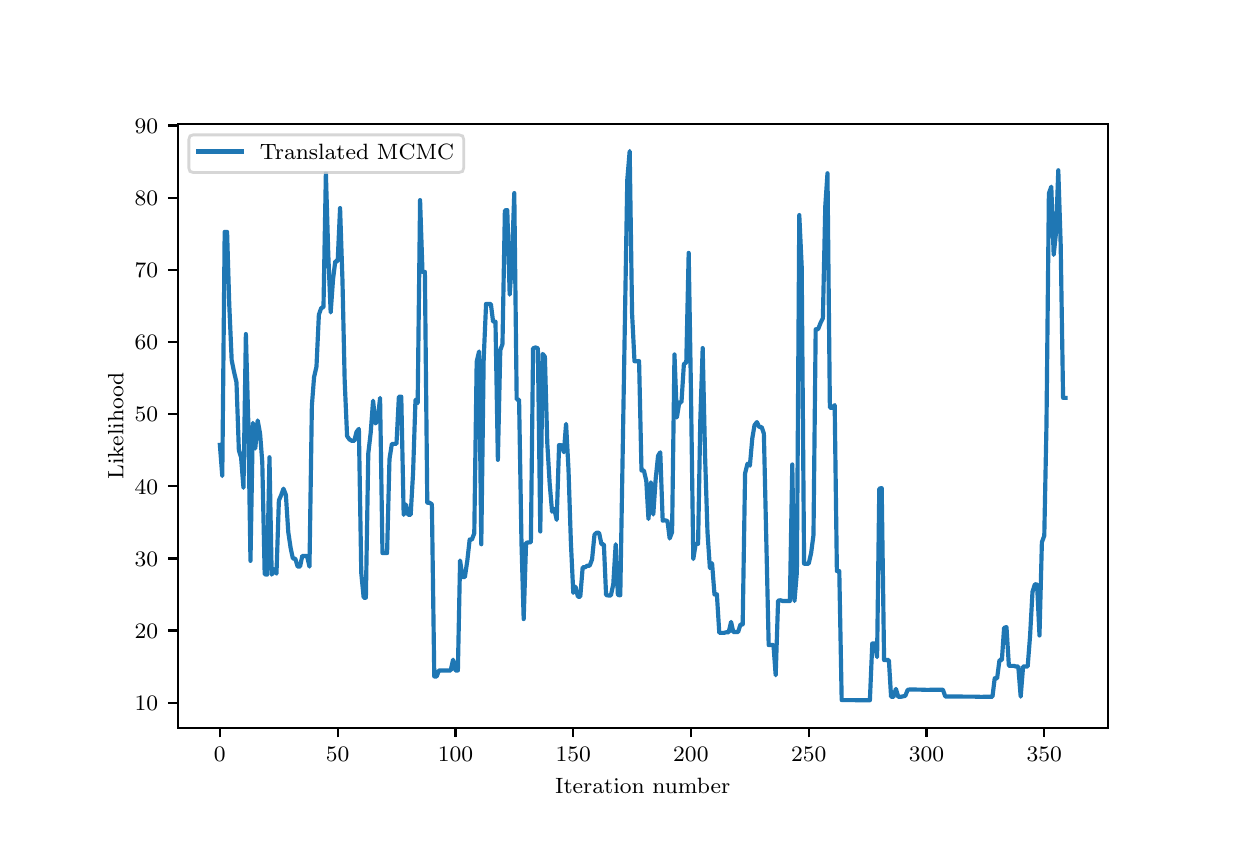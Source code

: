\begingroup%
\makeatletter%
\begin{pgfpicture}%
\pgfpathrectangle{\pgfpointorigin}{\pgfqpoint{6.0in}{4.0in}}%
\pgfusepath{use as bounding box, clip}%
\begin{pgfscope}%
\pgfsetbuttcap%
\pgfsetmiterjoin%
\pgfsetlinewidth{0.0pt}%
\definecolor{currentstroke}{rgb}{1.0,1.0,1.0}%
\pgfsetstrokecolor{currentstroke}%
\pgfsetstrokeopacity{0.0}%
\pgfsetdash{}{0pt}%
\pgfpathmoveto{\pgfqpoint{0.0in}{0.0in}}%
\pgfpathlineto{\pgfqpoint{6.0in}{0.0in}}%
\pgfpathlineto{\pgfqpoint{6.0in}{4.0in}}%
\pgfpathlineto{\pgfqpoint{0.0in}{4.0in}}%
\pgfpathclose%
\pgfusepath{}%
\end{pgfscope}%
\begin{pgfscope}%
\pgfsetbuttcap%
\pgfsetmiterjoin%
\definecolor{currentfill}{rgb}{1.0,1.0,1.0}%
\pgfsetfillcolor{currentfill}%
\pgfsetlinewidth{0.0pt}%
\definecolor{currentstroke}{rgb}{0.0,0.0,0.0}%
\pgfsetstrokecolor{currentstroke}%
\pgfsetstrokeopacity{0.0}%
\pgfsetdash{}{0pt}%
\pgfpathmoveto{\pgfqpoint{0.75in}{0.5in}}%
\pgfpathlineto{\pgfqpoint{5.4in}{0.5in}}%
\pgfpathlineto{\pgfqpoint{5.4in}{3.52in}}%
\pgfpathlineto{\pgfqpoint{0.75in}{3.52in}}%
\pgfpathclose%
\pgfusepath{fill}%
\end{pgfscope}%
\begin{pgfscope}%
\pgfsetbuttcap%
\pgfsetroundjoin%
\definecolor{currentfill}{rgb}{0.0,0.0,0.0}%
\pgfsetfillcolor{currentfill}%
\pgfsetlinewidth{0.803pt}%
\definecolor{currentstroke}{rgb}{0.0,0.0,0.0}%
\pgfsetstrokecolor{currentstroke}%
\pgfsetdash{}{0pt}%
\pgfsys@defobject{currentmarker}{\pgfqpoint{0.0in}{-0.049in}}{\pgfqpoint{0.0in}{0.0in}}{%
\pgfpathmoveto{\pgfqpoint{0.0in}{0.0in}}%
\pgfpathlineto{\pgfqpoint{0.0in}{-0.049in}}%
\pgfusepath{stroke,fill}%
}%
\begin{pgfscope}%
\pgfsys@transformshift{0.961in}{0.5in}%
\pgfsys@useobject{currentmarker}{}%
\end{pgfscope}%
\end{pgfscope}%
\begin{pgfscope}%
\definecolor{textcolor}{rgb}{0.0,0.0,0.0}%
\pgfsetstrokecolor{textcolor}%
\pgfsetfillcolor{textcolor}%
\pgftext[x=0.961in,y=0.403in,,top]{\color{textcolor}\rmfamily\fontsize{8.0}{9.6}\selectfont \(\displaystyle {0}\)}%
\end{pgfscope}%
\begin{pgfscope}%
\pgfsetbuttcap%
\pgfsetroundjoin%
\definecolor{currentfill}{rgb}{0.0,0.0,0.0}%
\pgfsetfillcolor{currentfill}%
\pgfsetlinewidth{0.803pt}%
\definecolor{currentstroke}{rgb}{0.0,0.0,0.0}%
\pgfsetstrokecolor{currentstroke}%
\pgfsetdash{}{0pt}%
\pgfsys@defobject{currentmarker}{\pgfqpoint{0.0in}{-0.049in}}{\pgfqpoint{0.0in}{0.0in}}{%
\pgfpathmoveto{\pgfqpoint{0.0in}{0.0in}}%
\pgfpathlineto{\pgfqpoint{0.0in}{-0.049in}}%
\pgfusepath{stroke,fill}%
}%
\begin{pgfscope}%
\pgfsys@transformshift{1.55in}{0.5in}%
\pgfsys@useobject{currentmarker}{}%
\end{pgfscope}%
\end{pgfscope}%
\begin{pgfscope}%
\definecolor{textcolor}{rgb}{0.0,0.0,0.0}%
\pgfsetstrokecolor{textcolor}%
\pgfsetfillcolor{textcolor}%
\pgftext[x=1.55in,y=0.403in,,top]{\color{textcolor}\rmfamily\fontsize{8.0}{9.6}\selectfont \(\displaystyle {50}\)}%
\end{pgfscope}%
\begin{pgfscope}%
\pgfsetbuttcap%
\pgfsetroundjoin%
\definecolor{currentfill}{rgb}{0.0,0.0,0.0}%
\pgfsetfillcolor{currentfill}%
\pgfsetlinewidth{0.803pt}%
\definecolor{currentstroke}{rgb}{0.0,0.0,0.0}%
\pgfsetstrokecolor{currentstroke}%
\pgfsetdash{}{0pt}%
\pgfsys@defobject{currentmarker}{\pgfqpoint{0.0in}{-0.049in}}{\pgfqpoint{0.0in}{0.0in}}{%
\pgfpathmoveto{\pgfqpoint{0.0in}{0.0in}}%
\pgfpathlineto{\pgfqpoint{0.0in}{-0.049in}}%
\pgfusepath{stroke,fill}%
}%
\begin{pgfscope}%
\pgfsys@transformshift{2.139in}{0.5in}%
\pgfsys@useobject{currentmarker}{}%
\end{pgfscope}%
\end{pgfscope}%
\begin{pgfscope}%
\definecolor{textcolor}{rgb}{0.0,0.0,0.0}%
\pgfsetstrokecolor{textcolor}%
\pgfsetfillcolor{textcolor}%
\pgftext[x=2.139in,y=0.403in,,top]{\color{textcolor}\rmfamily\fontsize{8.0}{9.6}\selectfont \(\displaystyle {100}\)}%
\end{pgfscope}%
\begin{pgfscope}%
\pgfsetbuttcap%
\pgfsetroundjoin%
\definecolor{currentfill}{rgb}{0.0,0.0,0.0}%
\pgfsetfillcolor{currentfill}%
\pgfsetlinewidth{0.803pt}%
\definecolor{currentstroke}{rgb}{0.0,0.0,0.0}%
\pgfsetstrokecolor{currentstroke}%
\pgfsetdash{}{0pt}%
\pgfsys@defobject{currentmarker}{\pgfqpoint{0.0in}{-0.049in}}{\pgfqpoint{0.0in}{0.0in}}{%
\pgfpathmoveto{\pgfqpoint{0.0in}{0.0in}}%
\pgfpathlineto{\pgfqpoint{0.0in}{-0.049in}}%
\pgfusepath{stroke,fill}%
}%
\begin{pgfscope}%
\pgfsys@transformshift{2.728in}{0.5in}%
\pgfsys@useobject{currentmarker}{}%
\end{pgfscope}%
\end{pgfscope}%
\begin{pgfscope}%
\definecolor{textcolor}{rgb}{0.0,0.0,0.0}%
\pgfsetstrokecolor{textcolor}%
\pgfsetfillcolor{textcolor}%
\pgftext[x=2.728in,y=0.403in,,top]{\color{textcolor}\rmfamily\fontsize{8.0}{9.6}\selectfont \(\displaystyle {150}\)}%
\end{pgfscope}%
\begin{pgfscope}%
\pgfsetbuttcap%
\pgfsetroundjoin%
\definecolor{currentfill}{rgb}{0.0,0.0,0.0}%
\pgfsetfillcolor{currentfill}%
\pgfsetlinewidth{0.803pt}%
\definecolor{currentstroke}{rgb}{0.0,0.0,0.0}%
\pgfsetstrokecolor{currentstroke}%
\pgfsetdash{}{0pt}%
\pgfsys@defobject{currentmarker}{\pgfqpoint{0.0in}{-0.049in}}{\pgfqpoint{0.0in}{0.0in}}{%
\pgfpathmoveto{\pgfqpoint{0.0in}{0.0in}}%
\pgfpathlineto{\pgfqpoint{0.0in}{-0.049in}}%
\pgfusepath{stroke,fill}%
}%
\begin{pgfscope}%
\pgfsys@transformshift{3.316in}{0.5in}%
\pgfsys@useobject{currentmarker}{}%
\end{pgfscope}%
\end{pgfscope}%
\begin{pgfscope}%
\definecolor{textcolor}{rgb}{0.0,0.0,0.0}%
\pgfsetstrokecolor{textcolor}%
\pgfsetfillcolor{textcolor}%
\pgftext[x=3.316in,y=0.403in,,top]{\color{textcolor}\rmfamily\fontsize{8.0}{9.6}\selectfont \(\displaystyle {200}\)}%
\end{pgfscope}%
\begin{pgfscope}%
\pgfsetbuttcap%
\pgfsetroundjoin%
\definecolor{currentfill}{rgb}{0.0,0.0,0.0}%
\pgfsetfillcolor{currentfill}%
\pgfsetlinewidth{0.803pt}%
\definecolor{currentstroke}{rgb}{0.0,0.0,0.0}%
\pgfsetstrokecolor{currentstroke}%
\pgfsetdash{}{0pt}%
\pgfsys@defobject{currentmarker}{\pgfqpoint{0.0in}{-0.049in}}{\pgfqpoint{0.0in}{0.0in}}{%
\pgfpathmoveto{\pgfqpoint{0.0in}{0.0in}}%
\pgfpathlineto{\pgfqpoint{0.0in}{-0.049in}}%
\pgfusepath{stroke,fill}%
}%
\begin{pgfscope}%
\pgfsys@transformshift{3.905in}{0.5in}%
\pgfsys@useobject{currentmarker}{}%
\end{pgfscope}%
\end{pgfscope}%
\begin{pgfscope}%
\definecolor{textcolor}{rgb}{0.0,0.0,0.0}%
\pgfsetstrokecolor{textcolor}%
\pgfsetfillcolor{textcolor}%
\pgftext[x=3.905in,y=0.403in,,top]{\color{textcolor}\rmfamily\fontsize{8.0}{9.6}\selectfont \(\displaystyle {250}\)}%
\end{pgfscope}%
\begin{pgfscope}%
\pgfsetbuttcap%
\pgfsetroundjoin%
\definecolor{currentfill}{rgb}{0.0,0.0,0.0}%
\pgfsetfillcolor{currentfill}%
\pgfsetlinewidth{0.803pt}%
\definecolor{currentstroke}{rgb}{0.0,0.0,0.0}%
\pgfsetstrokecolor{currentstroke}%
\pgfsetdash{}{0pt}%
\pgfsys@defobject{currentmarker}{\pgfqpoint{0.0in}{-0.049in}}{\pgfqpoint{0.0in}{0.0in}}{%
\pgfpathmoveto{\pgfqpoint{0.0in}{0.0in}}%
\pgfpathlineto{\pgfqpoint{0.0in}{-0.049in}}%
\pgfusepath{stroke,fill}%
}%
\begin{pgfscope}%
\pgfsys@transformshift{4.494in}{0.5in}%
\pgfsys@useobject{currentmarker}{}%
\end{pgfscope}%
\end{pgfscope}%
\begin{pgfscope}%
\definecolor{textcolor}{rgb}{0.0,0.0,0.0}%
\pgfsetstrokecolor{textcolor}%
\pgfsetfillcolor{textcolor}%
\pgftext[x=4.494in,y=0.403in,,top]{\color{textcolor}\rmfamily\fontsize{8.0}{9.6}\selectfont \(\displaystyle {300}\)}%
\end{pgfscope}%
\begin{pgfscope}%
\pgfsetbuttcap%
\pgfsetroundjoin%
\definecolor{currentfill}{rgb}{0.0,0.0,0.0}%
\pgfsetfillcolor{currentfill}%
\pgfsetlinewidth{0.803pt}%
\definecolor{currentstroke}{rgb}{0.0,0.0,0.0}%
\pgfsetstrokecolor{currentstroke}%
\pgfsetdash{}{0pt}%
\pgfsys@defobject{currentmarker}{\pgfqpoint{0.0in}{-0.049in}}{\pgfqpoint{0.0in}{0.0in}}{%
\pgfpathmoveto{\pgfqpoint{0.0in}{0.0in}}%
\pgfpathlineto{\pgfqpoint{0.0in}{-0.049in}}%
\pgfusepath{stroke,fill}%
}%
\begin{pgfscope}%
\pgfsys@transformshift{5.083in}{0.5in}%
\pgfsys@useobject{currentmarker}{}%
\end{pgfscope}%
\end{pgfscope}%
\begin{pgfscope}%
\definecolor{textcolor}{rgb}{0.0,0.0,0.0}%
\pgfsetstrokecolor{textcolor}%
\pgfsetfillcolor{textcolor}%
\pgftext[x=5.083in,y=0.403in,,top]{\color{textcolor}\rmfamily\fontsize{8.0}{9.6}\selectfont \(\displaystyle {350}\)}%
\end{pgfscope}%
\begin{pgfscope}%
\definecolor{textcolor}{rgb}{0.0,0.0,0.0}%
\pgfsetstrokecolor{textcolor}%
\pgfsetfillcolor{textcolor}%
\pgftext[x=3.075in,y=0.249in,,top]{\color{textcolor}\rmfamily\fontsize{8.0}{9.6}\selectfont Iteration number}%
\end{pgfscope}%
\begin{pgfscope}%
\pgfsetbuttcap%
\pgfsetroundjoin%
\definecolor{currentfill}{rgb}{0.0,0.0,0.0}%
\pgfsetfillcolor{currentfill}%
\pgfsetlinewidth{0.803pt}%
\definecolor{currentstroke}{rgb}{0.0,0.0,0.0}%
\pgfsetstrokecolor{currentstroke}%
\pgfsetdash{}{0pt}%
\pgfsys@defobject{currentmarker}{\pgfqpoint{-0.049in}{0.0in}}{\pgfqpoint{-0.0in}{0.0in}}{%
\pgfpathmoveto{\pgfqpoint{-0.0in}{0.0in}}%
\pgfpathlineto{\pgfqpoint{-0.049in}{0.0in}}%
\pgfusepath{stroke,fill}%
}%
\begin{pgfscope}%
\pgfsys@transformshift{0.75in}{0.625in}%
\pgfsys@useobject{currentmarker}{}%
\end{pgfscope}%
\end{pgfscope}%
\begin{pgfscope}%
\definecolor{textcolor}{rgb}{0.0,0.0,0.0}%
\pgfsetstrokecolor{textcolor}%
\pgfsetfillcolor{textcolor}%
\pgftext[x=0.535in, y=0.586in, left, base]{\color{textcolor}\rmfamily\fontsize{8.0}{9.6}\selectfont \(\displaystyle {10}\)}%
\end{pgfscope}%
\begin{pgfscope}%
\pgfsetbuttcap%
\pgfsetroundjoin%
\definecolor{currentfill}{rgb}{0.0,0.0,0.0}%
\pgfsetfillcolor{currentfill}%
\pgfsetlinewidth{0.803pt}%
\definecolor{currentstroke}{rgb}{0.0,0.0,0.0}%
\pgfsetstrokecolor{currentstroke}%
\pgfsetdash{}{0pt}%
\pgfsys@defobject{currentmarker}{\pgfqpoint{-0.049in}{0.0in}}{\pgfqpoint{-0.0in}{0.0in}}{%
\pgfpathmoveto{\pgfqpoint{-0.0in}{0.0in}}%
\pgfpathlineto{\pgfqpoint{-0.049in}{0.0in}}%
\pgfusepath{stroke,fill}%
}%
\begin{pgfscope}%
\pgfsys@transformshift{0.75in}{0.986in}%
\pgfsys@useobject{currentmarker}{}%
\end{pgfscope}%
\end{pgfscope}%
\begin{pgfscope}%
\definecolor{textcolor}{rgb}{0.0,0.0,0.0}%
\pgfsetstrokecolor{textcolor}%
\pgfsetfillcolor{textcolor}%
\pgftext[x=0.535in, y=0.947in, left, base]{\color{textcolor}\rmfamily\fontsize{8.0}{9.6}\selectfont \(\displaystyle {20}\)}%
\end{pgfscope}%
\begin{pgfscope}%
\pgfsetbuttcap%
\pgfsetroundjoin%
\definecolor{currentfill}{rgb}{0.0,0.0,0.0}%
\pgfsetfillcolor{currentfill}%
\pgfsetlinewidth{0.803pt}%
\definecolor{currentstroke}{rgb}{0.0,0.0,0.0}%
\pgfsetstrokecolor{currentstroke}%
\pgfsetdash{}{0pt}%
\pgfsys@defobject{currentmarker}{\pgfqpoint{-0.049in}{0.0in}}{\pgfqpoint{-0.0in}{0.0in}}{%
\pgfpathmoveto{\pgfqpoint{-0.0in}{0.0in}}%
\pgfpathlineto{\pgfqpoint{-0.049in}{0.0in}}%
\pgfusepath{stroke,fill}%
}%
\begin{pgfscope}%
\pgfsys@transformshift{0.75in}{1.346in}%
\pgfsys@useobject{currentmarker}{}%
\end{pgfscope}%
\end{pgfscope}%
\begin{pgfscope}%
\definecolor{textcolor}{rgb}{0.0,0.0,0.0}%
\pgfsetstrokecolor{textcolor}%
\pgfsetfillcolor{textcolor}%
\pgftext[x=0.535in, y=1.308in, left, base]{\color{textcolor}\rmfamily\fontsize{8.0}{9.6}\selectfont \(\displaystyle {30}\)}%
\end{pgfscope}%
\begin{pgfscope}%
\pgfsetbuttcap%
\pgfsetroundjoin%
\definecolor{currentfill}{rgb}{0.0,0.0,0.0}%
\pgfsetfillcolor{currentfill}%
\pgfsetlinewidth{0.803pt}%
\definecolor{currentstroke}{rgb}{0.0,0.0,0.0}%
\pgfsetstrokecolor{currentstroke}%
\pgfsetdash{}{0pt}%
\pgfsys@defobject{currentmarker}{\pgfqpoint{-0.049in}{0.0in}}{\pgfqpoint{-0.0in}{0.0in}}{%
\pgfpathmoveto{\pgfqpoint{-0.0in}{0.0in}}%
\pgfpathlineto{\pgfqpoint{-0.049in}{0.0in}}%
\pgfusepath{stroke,fill}%
}%
\begin{pgfscope}%
\pgfsys@transformshift{0.75in}{1.707in}%
\pgfsys@useobject{currentmarker}{}%
\end{pgfscope}%
\end{pgfscope}%
\begin{pgfscope}%
\definecolor{textcolor}{rgb}{0.0,0.0,0.0}%
\pgfsetstrokecolor{textcolor}%
\pgfsetfillcolor{textcolor}%
\pgftext[x=0.535in, y=1.668in, left, base]{\color{textcolor}\rmfamily\fontsize{8.0}{9.6}\selectfont \(\displaystyle {40}\)}%
\end{pgfscope}%
\begin{pgfscope}%
\pgfsetbuttcap%
\pgfsetroundjoin%
\definecolor{currentfill}{rgb}{0.0,0.0,0.0}%
\pgfsetfillcolor{currentfill}%
\pgfsetlinewidth{0.803pt}%
\definecolor{currentstroke}{rgb}{0.0,0.0,0.0}%
\pgfsetstrokecolor{currentstroke}%
\pgfsetdash{}{0pt}%
\pgfsys@defobject{currentmarker}{\pgfqpoint{-0.049in}{0.0in}}{\pgfqpoint{-0.0in}{0.0in}}{%
\pgfpathmoveto{\pgfqpoint{-0.0in}{0.0in}}%
\pgfpathlineto{\pgfqpoint{-0.049in}{0.0in}}%
\pgfusepath{stroke,fill}%
}%
\begin{pgfscope}%
\pgfsys@transformshift{0.75in}{2.068in}%
\pgfsys@useobject{currentmarker}{}%
\end{pgfscope}%
\end{pgfscope}%
\begin{pgfscope}%
\definecolor{textcolor}{rgb}{0.0,0.0,0.0}%
\pgfsetstrokecolor{textcolor}%
\pgfsetfillcolor{textcolor}%
\pgftext[x=0.535in, y=2.029in, left, base]{\color{textcolor}\rmfamily\fontsize{8.0}{9.6}\selectfont \(\displaystyle {50}\)}%
\end{pgfscope}%
\begin{pgfscope}%
\pgfsetbuttcap%
\pgfsetroundjoin%
\definecolor{currentfill}{rgb}{0.0,0.0,0.0}%
\pgfsetfillcolor{currentfill}%
\pgfsetlinewidth{0.803pt}%
\definecolor{currentstroke}{rgb}{0.0,0.0,0.0}%
\pgfsetstrokecolor{currentstroke}%
\pgfsetdash{}{0pt}%
\pgfsys@defobject{currentmarker}{\pgfqpoint{-0.049in}{0.0in}}{\pgfqpoint{-0.0in}{0.0in}}{%
\pgfpathmoveto{\pgfqpoint{-0.0in}{0.0in}}%
\pgfpathlineto{\pgfqpoint{-0.049in}{0.0in}}%
\pgfusepath{stroke,fill}%
}%
\begin{pgfscope}%
\pgfsys@transformshift{0.75in}{2.429in}%
\pgfsys@useobject{currentmarker}{}%
\end{pgfscope}%
\end{pgfscope}%
\begin{pgfscope}%
\definecolor{textcolor}{rgb}{0.0,0.0,0.0}%
\pgfsetstrokecolor{textcolor}%
\pgfsetfillcolor{textcolor}%
\pgftext[x=0.535in, y=2.39in, left, base]{\color{textcolor}\rmfamily\fontsize{8.0}{9.6}\selectfont \(\displaystyle {60}\)}%
\end{pgfscope}%
\begin{pgfscope}%
\pgfsetbuttcap%
\pgfsetroundjoin%
\definecolor{currentfill}{rgb}{0.0,0.0,0.0}%
\pgfsetfillcolor{currentfill}%
\pgfsetlinewidth{0.803pt}%
\definecolor{currentstroke}{rgb}{0.0,0.0,0.0}%
\pgfsetstrokecolor{currentstroke}%
\pgfsetdash{}{0pt}%
\pgfsys@defobject{currentmarker}{\pgfqpoint{-0.049in}{0.0in}}{\pgfqpoint{-0.0in}{0.0in}}{%
\pgfpathmoveto{\pgfqpoint{-0.0in}{0.0in}}%
\pgfpathlineto{\pgfqpoint{-0.049in}{0.0in}}%
\pgfusepath{stroke,fill}%
}%
\begin{pgfscope}%
\pgfsys@transformshift{0.75in}{2.789in}%
\pgfsys@useobject{currentmarker}{}%
\end{pgfscope}%
\end{pgfscope}%
\begin{pgfscope}%
\definecolor{textcolor}{rgb}{0.0,0.0,0.0}%
\pgfsetstrokecolor{textcolor}%
\pgfsetfillcolor{textcolor}%
\pgftext[x=0.535in, y=2.751in, left, base]{\color{textcolor}\rmfamily\fontsize{8.0}{9.6}\selectfont \(\displaystyle {70}\)}%
\end{pgfscope}%
\begin{pgfscope}%
\pgfsetbuttcap%
\pgfsetroundjoin%
\definecolor{currentfill}{rgb}{0.0,0.0,0.0}%
\pgfsetfillcolor{currentfill}%
\pgfsetlinewidth{0.803pt}%
\definecolor{currentstroke}{rgb}{0.0,0.0,0.0}%
\pgfsetstrokecolor{currentstroke}%
\pgfsetdash{}{0pt}%
\pgfsys@defobject{currentmarker}{\pgfqpoint{-0.049in}{0.0in}}{\pgfqpoint{-0.0in}{0.0in}}{%
\pgfpathmoveto{\pgfqpoint{-0.0in}{0.0in}}%
\pgfpathlineto{\pgfqpoint{-0.049in}{0.0in}}%
\pgfusepath{stroke,fill}%
}%
\begin{pgfscope}%
\pgfsys@transformshift{0.75in}{3.15in}%
\pgfsys@useobject{currentmarker}{}%
\end{pgfscope}%
\end{pgfscope}%
\begin{pgfscope}%
\definecolor{textcolor}{rgb}{0.0,0.0,0.0}%
\pgfsetstrokecolor{textcolor}%
\pgfsetfillcolor{textcolor}%
\pgftext[x=0.535in, y=3.111in, left, base]{\color{textcolor}\rmfamily\fontsize{8.0}{9.6}\selectfont \(\displaystyle {80}\)}%
\end{pgfscope}%
\begin{pgfscope}%
\pgfsetbuttcap%
\pgfsetroundjoin%
\definecolor{currentfill}{rgb}{0.0,0.0,0.0}%
\pgfsetfillcolor{currentfill}%
\pgfsetlinewidth{0.803pt}%
\definecolor{currentstroke}{rgb}{0.0,0.0,0.0}%
\pgfsetstrokecolor{currentstroke}%
\pgfsetdash{}{0pt}%
\pgfsys@defobject{currentmarker}{\pgfqpoint{-0.049in}{0.0in}}{\pgfqpoint{-0.0in}{0.0in}}{%
\pgfpathmoveto{\pgfqpoint{-0.0in}{0.0in}}%
\pgfpathlineto{\pgfqpoint{-0.049in}{0.0in}}%
\pgfusepath{stroke,fill}%
}%
\begin{pgfscope}%
\pgfsys@transformshift{0.75in}{3.511in}%
\pgfsys@useobject{currentmarker}{}%
\end{pgfscope}%
\end{pgfscope}%
\begin{pgfscope}%
\definecolor{textcolor}{rgb}{0.0,0.0,0.0}%
\pgfsetstrokecolor{textcolor}%
\pgfsetfillcolor{textcolor}%
\pgftext[x=0.535in, y=3.472in, left, base]{\color{textcolor}\rmfamily\fontsize{8.0}{9.6}\selectfont \(\displaystyle {90}\)}%
\end{pgfscope}%
\begin{pgfscope}%
\definecolor{textcolor}{rgb}{0.0,0.0,0.0}%
\pgfsetstrokecolor{textcolor}%
\pgfsetfillcolor{textcolor}%
\pgftext[x=0.479in,y=2.01in,,bottom,rotate=90.0]{\color{textcolor}\rmfamily\fontsize{8.0}{9.6}\selectfont Likelihood}%
\end{pgfscope}%
\begin{pgfscope}%
\pgfpathrectangle{\pgfqpoint{0.75in}{0.5in}}{\pgfqpoint{4.65in}{3.02in}}%
\pgfusepath{clip}%
\pgfsetrectcap%
\pgfsetroundjoin%
\pgfsetlinewidth{1.506pt}%
\definecolor{currentstroke}{rgb}{0.122,0.467,0.706}%
\pgfsetstrokecolor{currentstroke}%
\pgfsetdash{}{0pt}%
\pgfpathmoveto{\pgfqpoint{0.961in}{1.914in}}%
\pgfpathlineto{\pgfqpoint{0.973in}{1.758in}}%
\pgfpathlineto{\pgfqpoint{0.985in}{2.979in}}%
\pgfpathlineto{\pgfqpoint{0.997in}{2.979in}}%
\pgfpathlineto{\pgfqpoint{1.008in}{2.613in}}%
\pgfpathlineto{\pgfqpoint{1.02in}{2.337in}}%
\pgfpathlineto{\pgfqpoint{1.032in}{2.278in}}%
\pgfpathlineto{\pgfqpoint{1.044in}{2.227in}}%
\pgfpathlineto{\pgfqpoint{1.056in}{1.886in}}%
\pgfpathlineto{\pgfqpoint{1.067in}{1.852in}}%
\pgfpathlineto{\pgfqpoint{1.079in}{1.699in}}%
\pgfpathlineto{\pgfqpoint{1.091in}{2.468in}}%
\pgfpathlineto{\pgfqpoint{1.103in}{2.028in}}%
\pgfpathlineto{\pgfqpoint{1.114in}{1.334in}}%
\pgfpathlineto{\pgfqpoint{1.126in}{2.024in}}%
\pgfpathlineto{\pgfqpoint{1.138in}{1.896in}}%
\pgfpathlineto{\pgfqpoint{1.15in}{2.036in}}%
\pgfpathlineto{\pgfqpoint{1.162in}{1.97in}}%
\pgfpathlineto{\pgfqpoint{1.173in}{1.828in}}%
\pgfpathlineto{\pgfqpoint{1.185in}{1.267in}}%
\pgfpathlineto{\pgfqpoint{1.197in}{1.265in}}%
\pgfpathlineto{\pgfqpoint{1.209in}{1.852in}}%
\pgfpathlineto{\pgfqpoint{1.22in}{1.265in}}%
\pgfpathlineto{\pgfqpoint{1.232in}{1.292in}}%
\pgfpathlineto{\pgfqpoint{1.244in}{1.27in}}%
\pgfpathlineto{\pgfqpoint{1.256in}{1.636in}}%
\pgfpathlineto{\pgfqpoint{1.268in}{1.664in}}%
\pgfpathlineto{\pgfqpoint{1.279in}{1.695in}}%
\pgfpathlineto{\pgfqpoint{1.291in}{1.664in}}%
\pgfpathlineto{\pgfqpoint{1.303in}{1.478in}}%
\pgfpathlineto{\pgfqpoint{1.315in}{1.397in}}%
\pgfpathlineto{\pgfqpoint{1.326in}{1.346in}}%
\pgfpathlineto{\pgfqpoint{1.338in}{1.345in}}%
\pgfpathlineto{\pgfqpoint{1.35in}{1.305in}}%
\pgfpathlineto{\pgfqpoint{1.362in}{1.306in}}%
\pgfpathlineto{\pgfqpoint{1.373in}{1.359in}}%
\pgfpathlineto{\pgfqpoint{1.397in}{1.358in}}%
\pgfpathlineto{\pgfqpoint{1.409in}{1.305in}}%
\pgfpathlineto{\pgfqpoint{1.421in}{2.111in}}%
\pgfpathlineto{\pgfqpoint{1.432in}{2.253in}}%
\pgfpathlineto{\pgfqpoint{1.444in}{2.305in}}%
\pgfpathlineto{\pgfqpoint{1.456in}{2.565in}}%
\pgfpathlineto{\pgfqpoint{1.468in}{2.599in}}%
\pgfpathlineto{\pgfqpoint{1.479in}{2.602in}}%
\pgfpathlineto{\pgfqpoint{1.491in}{3.273in}}%
\pgfpathlineto{\pgfqpoint{1.503in}{2.866in}}%
\pgfpathlineto{\pgfqpoint{1.515in}{2.576in}}%
\pgfpathlineto{\pgfqpoint{1.527in}{2.744in}}%
\pgfpathlineto{\pgfqpoint{1.538in}{2.832in}}%
\pgfpathlineto{\pgfqpoint{1.55in}{2.832in}}%
\pgfpathlineto{\pgfqpoint{1.562in}{3.098in}}%
\pgfpathlineto{\pgfqpoint{1.574in}{2.734in}}%
\pgfpathlineto{\pgfqpoint{1.585in}{2.235in}}%
\pgfpathlineto{\pgfqpoint{1.597in}{1.958in}}%
\pgfpathlineto{\pgfqpoint{1.609in}{1.941in}}%
\pgfpathlineto{\pgfqpoint{1.621in}{1.934in}}%
\pgfpathlineto{\pgfqpoint{1.633in}{1.934in}}%
\pgfpathlineto{\pgfqpoint{1.644in}{1.978in}}%
\pgfpathlineto{\pgfqpoint{1.656in}{1.994in}}%
\pgfpathlineto{\pgfqpoint{1.668in}{1.272in}}%
\pgfpathlineto{\pgfqpoint{1.68in}{1.15in}}%
\pgfpathlineto{\pgfqpoint{1.691in}{1.15in}}%
\pgfpathlineto{\pgfqpoint{1.703in}{1.871in}}%
\pgfpathlineto{\pgfqpoint{1.715in}{1.974in}}%
\pgfpathlineto{\pgfqpoint{1.727in}{2.135in}}%
\pgfpathlineto{\pgfqpoint{1.739in}{2.021in}}%
\pgfpathlineto{\pgfqpoint{1.75in}{2.037in}}%
\pgfpathlineto{\pgfqpoint{1.762in}{2.149in}}%
\pgfpathlineto{\pgfqpoint{1.774in}{1.373in}}%
\pgfpathlineto{\pgfqpoint{1.797in}{1.373in}}%
\pgfpathlineto{\pgfqpoint{1.809in}{1.843in}}%
\pgfpathlineto{\pgfqpoint{1.821in}{1.919in}}%
\pgfpathlineto{\pgfqpoint{1.844in}{1.919in}}%
\pgfpathlineto{\pgfqpoint{1.856in}{2.155in}}%
\pgfpathlineto{\pgfqpoint{1.868in}{2.155in}}%
\pgfpathlineto{\pgfqpoint{1.88in}{1.564in}}%
\pgfpathlineto{\pgfqpoint{1.892in}{1.615in}}%
\pgfpathlineto{\pgfqpoint{1.903in}{1.564in}}%
\pgfpathlineto{\pgfqpoint{1.915in}{1.564in}}%
\pgfpathlineto{\pgfqpoint{1.927in}{1.775in}}%
\pgfpathlineto{\pgfqpoint{1.939in}{2.139in}}%
\pgfpathlineto{\pgfqpoint{1.95in}{2.123in}}%
\pgfpathlineto{\pgfqpoint{1.962in}{3.138in}}%
\pgfpathlineto{\pgfqpoint{1.974in}{2.779in}}%
\pgfpathlineto{\pgfqpoint{1.986in}{2.779in}}%
\pgfpathlineto{\pgfqpoint{1.998in}{1.625in}}%
\pgfpathlineto{\pgfqpoint{2.009in}{1.625in}}%
\pgfpathlineto{\pgfqpoint{2.021in}{1.617in}}%
\pgfpathlineto{\pgfqpoint{2.033in}{0.756in}}%
\pgfpathlineto{\pgfqpoint{2.045in}{0.756in}}%
\pgfpathlineto{\pgfqpoint{2.056in}{0.786in}}%
\pgfpathlineto{\pgfqpoint{2.115in}{0.786in}}%
\pgfpathlineto{\pgfqpoint{2.127in}{0.84in}}%
\pgfpathlineto{\pgfqpoint{2.139in}{0.786in}}%
\pgfpathlineto{\pgfqpoint{2.151in}{0.786in}}%
\pgfpathlineto{\pgfqpoint{2.162in}{1.336in}}%
\pgfpathlineto{\pgfqpoint{2.174in}{1.253in}}%
\pgfpathlineto{\pgfqpoint{2.186in}{1.253in}}%
\pgfpathlineto{\pgfqpoint{2.198in}{1.334in}}%
\pgfpathlineto{\pgfqpoint{2.21in}{1.441in}}%
\pgfpathlineto{\pgfqpoint{2.221in}{1.44in}}%
\pgfpathlineto{\pgfqpoint{2.233in}{1.472in}}%
\pgfpathlineto{\pgfqpoint{2.245in}{2.33in}}%
\pgfpathlineto{\pgfqpoint{2.257in}{2.381in}}%
\pgfpathlineto{\pgfqpoint{2.268in}{1.417in}}%
\pgfpathlineto{\pgfqpoint{2.28in}{2.342in}}%
\pgfpathlineto{\pgfqpoint{2.292in}{2.619in}}%
\pgfpathlineto{\pgfqpoint{2.316in}{2.618in}}%
\pgfpathlineto{\pgfqpoint{2.327in}{2.53in}}%
\pgfpathlineto{\pgfqpoint{2.339in}{2.53in}}%
\pgfpathlineto{\pgfqpoint{2.351in}{1.839in}}%
\pgfpathlineto{\pgfqpoint{2.363in}{2.387in}}%
\pgfpathlineto{\pgfqpoint{2.374in}{2.418in}}%
\pgfpathlineto{\pgfqpoint{2.386in}{3.086in}}%
\pgfpathlineto{\pgfqpoint{2.398in}{3.088in}}%
\pgfpathlineto{\pgfqpoint{2.41in}{2.665in}}%
\pgfpathlineto{\pgfqpoint{2.421in}{2.828in}}%
\pgfpathlineto{\pgfqpoint{2.433in}{3.173in}}%
\pgfpathlineto{\pgfqpoint{2.445in}{2.141in}}%
\pgfpathlineto{\pgfqpoint{2.457in}{2.14in}}%
\pgfpathlineto{\pgfqpoint{2.469in}{1.425in}}%
\pgfpathlineto{\pgfqpoint{2.48in}{1.043in}}%
\pgfpathlineto{\pgfqpoint{2.492in}{1.425in}}%
\pgfpathlineto{\pgfqpoint{2.516in}{1.427in}}%
\pgfpathlineto{\pgfqpoint{2.527in}{2.397in}}%
\pgfpathlineto{\pgfqpoint{2.539in}{2.401in}}%
\pgfpathlineto{\pgfqpoint{2.551in}{2.397in}}%
\pgfpathlineto{\pgfqpoint{2.563in}{1.481in}}%
\pgfpathlineto{\pgfqpoint{2.575in}{2.369in}}%
\pgfpathlineto{\pgfqpoint{2.586in}{2.355in}}%
\pgfpathlineto{\pgfqpoint{2.598in}{1.923in}}%
\pgfpathlineto{\pgfqpoint{2.61in}{1.72in}}%
\pgfpathlineto{\pgfqpoint{2.622in}{1.58in}}%
\pgfpathlineto{\pgfqpoint{2.633in}{1.594in}}%
\pgfpathlineto{\pgfqpoint{2.645in}{1.539in}}%
\pgfpathlineto{\pgfqpoint{2.657in}{1.913in}}%
\pgfpathlineto{\pgfqpoint{2.669in}{1.912in}}%
\pgfpathlineto{\pgfqpoint{2.681in}{1.877in}}%
\pgfpathlineto{\pgfqpoint{2.692in}{2.019in}}%
\pgfpathlineto{\pgfqpoint{2.704in}{1.793in}}%
\pgfpathlineto{\pgfqpoint{2.716in}{1.427in}}%
\pgfpathlineto{\pgfqpoint{2.728in}{1.174in}}%
\pgfpathlineto{\pgfqpoint{2.739in}{1.205in}}%
\pgfpathlineto{\pgfqpoint{2.751in}{1.155in}}%
\pgfpathlineto{\pgfqpoint{2.763in}{1.155in}}%
\pgfpathlineto{\pgfqpoint{2.775in}{1.302in}}%
\pgfpathlineto{\pgfqpoint{2.787in}{1.302in}}%
\pgfpathlineto{\pgfqpoint{2.798in}{1.31in}}%
\pgfpathlineto{\pgfqpoint{2.81in}{1.31in}}%
\pgfpathlineto{\pgfqpoint{2.822in}{1.342in}}%
\pgfpathlineto{\pgfqpoint{2.834in}{1.465in}}%
\pgfpathlineto{\pgfqpoint{2.845in}{1.475in}}%
\pgfpathlineto{\pgfqpoint{2.857in}{1.474in}}%
\pgfpathlineto{\pgfqpoint{2.869in}{1.417in}}%
\pgfpathlineto{\pgfqpoint{2.881in}{1.417in}}%
\pgfpathlineto{\pgfqpoint{2.892in}{1.163in}}%
\pgfpathlineto{\pgfqpoint{2.904in}{1.161in}}%
\pgfpathlineto{\pgfqpoint{2.916in}{1.161in}}%
\pgfpathlineto{\pgfqpoint{2.928in}{1.217in}}%
\pgfpathlineto{\pgfqpoint{2.94in}{1.417in}}%
\pgfpathlineto{\pgfqpoint{2.951in}{1.163in}}%
\pgfpathlineto{\pgfqpoint{2.963in}{1.162in}}%
\pgfpathlineto{\pgfqpoint{2.998in}{3.239in}}%
\pgfpathlineto{\pgfqpoint{3.01in}{3.383in}}%
\pgfpathlineto{\pgfqpoint{3.022in}{2.571in}}%
\pgfpathlineto{\pgfqpoint{3.034in}{2.332in}}%
\pgfpathlineto{\pgfqpoint{3.057in}{2.333in}}%
\pgfpathlineto{\pgfqpoint{3.069in}{1.786in}}%
\pgfpathlineto{\pgfqpoint{3.081in}{1.786in}}%
\pgfpathlineto{\pgfqpoint{3.093in}{1.734in}}%
\pgfpathlineto{\pgfqpoint{3.104in}{1.543in}}%
\pgfpathlineto{\pgfqpoint{3.116in}{1.727in}}%
\pgfpathlineto{\pgfqpoint{3.128in}{1.566in}}%
\pgfpathlineto{\pgfqpoint{3.14in}{1.743in}}%
\pgfpathlineto{\pgfqpoint{3.152in}{1.86in}}%
\pgfpathlineto{\pgfqpoint{3.163in}{1.877in}}%
\pgfpathlineto{\pgfqpoint{3.175in}{1.535in}}%
\pgfpathlineto{\pgfqpoint{3.187in}{1.537in}}%
\pgfpathlineto{\pgfqpoint{3.199in}{1.533in}}%
\pgfpathlineto{\pgfqpoint{3.21in}{1.446in}}%
\pgfpathlineto{\pgfqpoint{3.222in}{1.478in}}%
\pgfpathlineto{\pgfqpoint{3.234in}{2.366in}}%
\pgfpathlineto{\pgfqpoint{3.246in}{2.051in}}%
\pgfpathlineto{\pgfqpoint{3.258in}{2.126in}}%
\pgfpathlineto{\pgfqpoint{3.269in}{2.127in}}%
\pgfpathlineto{\pgfqpoint{3.281in}{2.318in}}%
\pgfpathlineto{\pgfqpoint{3.293in}{2.326in}}%
\pgfpathlineto{\pgfqpoint{3.305in}{2.874in}}%
\pgfpathlineto{\pgfqpoint{3.316in}{2.209in}}%
\pgfpathlineto{\pgfqpoint{3.328in}{1.343in}}%
\pgfpathlineto{\pgfqpoint{3.34in}{1.419in}}%
\pgfpathlineto{\pgfqpoint{3.352in}{1.419in}}%
\pgfpathlineto{\pgfqpoint{3.363in}{2.034in}}%
\pgfpathlineto{\pgfqpoint{3.375in}{2.398in}}%
\pgfpathlineto{\pgfqpoint{3.387in}{1.858in}}%
\pgfpathlineto{\pgfqpoint{3.399in}{1.478in}}%
\pgfpathlineto{\pgfqpoint{3.411in}{1.298in}}%
\pgfpathlineto{\pgfqpoint{3.422in}{1.322in}}%
\pgfpathlineto{\pgfqpoint{3.434in}{1.166in}}%
\pgfpathlineto{\pgfqpoint{3.446in}{1.167in}}%
\pgfpathlineto{\pgfqpoint{3.458in}{0.974in}}%
\pgfpathlineto{\pgfqpoint{3.481in}{0.974in}}%
\pgfpathlineto{\pgfqpoint{3.493in}{0.977in}}%
\pgfpathlineto{\pgfqpoint{3.505in}{0.977in}}%
\pgfpathlineto{\pgfqpoint{3.517in}{1.029in}}%
\pgfpathlineto{\pgfqpoint{3.528in}{0.978in}}%
\pgfpathlineto{\pgfqpoint{3.552in}{0.978in}}%
\pgfpathlineto{\pgfqpoint{3.564in}{1.016in}}%
\pgfpathlineto{\pgfqpoint{3.575in}{1.016in}}%
\pgfpathlineto{\pgfqpoint{3.587in}{1.771in}}%
\pgfpathlineto{\pgfqpoint{3.599in}{1.82in}}%
\pgfpathlineto{\pgfqpoint{3.611in}{1.81in}}%
\pgfpathlineto{\pgfqpoint{3.623in}{1.946in}}%
\pgfpathlineto{\pgfqpoint{3.634in}{2.012in}}%
\pgfpathlineto{\pgfqpoint{3.646in}{2.028in}}%
\pgfpathlineto{\pgfqpoint{3.658in}{2.003in}}%
\pgfpathlineto{\pgfqpoint{3.67in}{2.003in}}%
\pgfpathlineto{\pgfqpoint{3.681in}{1.97in}}%
\pgfpathlineto{\pgfqpoint{3.705in}{0.913in}}%
\pgfpathlineto{\pgfqpoint{3.729in}{0.913in}}%
\pgfpathlineto{\pgfqpoint{3.74in}{0.762in}}%
\pgfpathlineto{\pgfqpoint{3.752in}{1.135in}}%
\pgfpathlineto{\pgfqpoint{3.764in}{1.137in}}%
\pgfpathlineto{\pgfqpoint{3.776in}{1.133in}}%
\pgfpathlineto{\pgfqpoint{3.811in}{1.133in}}%
\pgfpathlineto{\pgfqpoint{3.823in}{1.816in}}%
\pgfpathlineto{\pgfqpoint{3.834in}{1.133in}}%
\pgfpathlineto{\pgfqpoint{3.846in}{1.278in}}%
\pgfpathlineto{\pgfqpoint{3.858in}{3.063in}}%
\pgfpathlineto{\pgfqpoint{3.87in}{2.807in}}%
\pgfpathlineto{\pgfqpoint{3.882in}{1.32in}}%
\pgfpathlineto{\pgfqpoint{3.905in}{1.32in}}%
\pgfpathlineto{\pgfqpoint{3.917in}{1.372in}}%
\pgfpathlineto{\pgfqpoint{3.929in}{1.463in}}%
\pgfpathlineto{\pgfqpoint{3.94in}{2.492in}}%
\pgfpathlineto{\pgfqpoint{3.952in}{2.492in}}%
\pgfpathlineto{\pgfqpoint{3.964in}{2.523in}}%
\pgfpathlineto{\pgfqpoint{3.976in}{2.547in}}%
\pgfpathlineto{\pgfqpoint{3.988in}{3.108in}}%
\pgfpathlineto{\pgfqpoint{3.999in}{3.272in}}%
\pgfpathlineto{\pgfqpoint{4.011in}{2.1in}}%
\pgfpathlineto{\pgfqpoint{4.023in}{2.099in}}%
\pgfpathlineto{\pgfqpoint{4.035in}{2.113in}}%
\pgfpathlineto{\pgfqpoint{4.046in}{1.283in}}%
\pgfpathlineto{\pgfqpoint{4.058in}{1.283in}}%
\pgfpathlineto{\pgfqpoint{4.07in}{0.638in}}%
\pgfpathlineto{\pgfqpoint{4.211in}{0.637in}}%
\pgfpathlineto{\pgfqpoint{4.223in}{0.921in}}%
\pgfpathlineto{\pgfqpoint{4.235in}{0.921in}}%
\pgfpathlineto{\pgfqpoint{4.247in}{0.853in}}%
\pgfpathlineto{\pgfqpoint{4.258in}{1.695in}}%
\pgfpathlineto{\pgfqpoint{4.27in}{1.698in}}%
\pgfpathlineto{\pgfqpoint{4.282in}{0.838in}}%
\pgfpathlineto{\pgfqpoint{4.306in}{0.838in}}%
\pgfpathlineto{\pgfqpoint{4.317in}{0.654in}}%
\pgfpathlineto{\pgfqpoint{4.329in}{0.654in}}%
\pgfpathlineto{\pgfqpoint{4.341in}{0.694in}}%
\pgfpathlineto{\pgfqpoint{4.353in}{0.654in}}%
\pgfpathlineto{\pgfqpoint{4.364in}{0.654in}}%
\pgfpathlineto{\pgfqpoint{4.388in}{0.659in}}%
\pgfpathlineto{\pgfqpoint{4.4in}{0.689in}}%
\pgfpathlineto{\pgfqpoint{4.411in}{0.691in}}%
\pgfpathlineto{\pgfqpoint{4.47in}{0.69in}}%
\pgfpathlineto{\pgfqpoint{4.494in}{0.689in}}%
\pgfpathlineto{\pgfqpoint{4.576in}{0.69in}}%
\pgfpathlineto{\pgfqpoint{4.588in}{0.656in}}%
\pgfpathlineto{\pgfqpoint{4.741in}{0.655in}}%
\pgfpathlineto{\pgfqpoint{4.765in}{0.654in}}%
\pgfpathlineto{\pgfqpoint{4.824in}{0.655in}}%
\pgfpathlineto{\pgfqpoint{4.835in}{0.747in}}%
\pgfpathlineto{\pgfqpoint{4.847in}{0.746in}}%
\pgfpathlineto{\pgfqpoint{4.859in}{0.838in}}%
\pgfpathlineto{\pgfqpoint{4.871in}{0.838in}}%
\pgfpathlineto{\pgfqpoint{4.882in}{0.999in}}%
\pgfpathlineto{\pgfqpoint{4.894in}{1.003in}}%
\pgfpathlineto{\pgfqpoint{4.906in}{0.809in}}%
\pgfpathlineto{\pgfqpoint{4.93in}{0.809in}}%
\pgfpathlineto{\pgfqpoint{4.941in}{0.806in}}%
\pgfpathlineto{\pgfqpoint{4.953in}{0.806in}}%
\pgfpathlineto{\pgfqpoint{4.965in}{0.655in}}%
\pgfpathlineto{\pgfqpoint{4.977in}{0.806in}}%
\pgfpathlineto{\pgfqpoint{5.0in}{0.806in}}%
\pgfpathlineto{\pgfqpoint{5.012in}{0.96in}}%
\pgfpathlineto{\pgfqpoint{5.024in}{1.179in}}%
\pgfpathlineto{\pgfqpoint{5.036in}{1.217in}}%
\pgfpathlineto{\pgfqpoint{5.047in}{1.216in}}%
\pgfpathlineto{\pgfqpoint{5.059in}{0.961in}}%
\pgfpathlineto{\pgfqpoint{5.071in}{1.427in}}%
\pgfpathlineto{\pgfqpoint{5.083in}{1.46in}}%
\pgfpathlineto{\pgfqpoint{5.094in}{2.017in}}%
\pgfpathlineto{\pgfqpoint{5.106in}{3.171in}}%
\pgfpathlineto{\pgfqpoint{5.118in}{3.205in}}%
\pgfpathlineto{\pgfqpoint{5.13in}{2.864in}}%
\pgfpathlineto{\pgfqpoint{5.142in}{2.979in}}%
\pgfpathlineto{\pgfqpoint{5.153in}{3.287in}}%
\pgfpathlineto{\pgfqpoint{5.165in}{2.915in}}%
\pgfpathlineto{\pgfqpoint{5.177in}{2.149in}}%
\pgfpathlineto{\pgfqpoint{5.189in}{2.149in}}%
\pgfpathlineto{\pgfqpoint{5.189in}{2.149in}}%
\pgfusepath{stroke}%
\end{pgfscope}%
\begin{pgfscope}%
\pgfsetrectcap%
\pgfsetmiterjoin%
\pgfsetlinewidth{0.803pt}%
\definecolor{currentstroke}{rgb}{0.0,0.0,0.0}%
\pgfsetstrokecolor{currentstroke}%
\pgfsetdash{}{0pt}%
\pgfpathmoveto{\pgfqpoint{0.75in}{0.5in}}%
\pgfpathlineto{\pgfqpoint{0.75in}{3.52in}}%
\pgfusepath{stroke}%
\end{pgfscope}%
\begin{pgfscope}%
\pgfsetrectcap%
\pgfsetmiterjoin%
\pgfsetlinewidth{0.803pt}%
\definecolor{currentstroke}{rgb}{0.0,0.0,0.0}%
\pgfsetstrokecolor{currentstroke}%
\pgfsetdash{}{0pt}%
\pgfpathmoveto{\pgfqpoint{5.4in}{0.5in}}%
\pgfpathlineto{\pgfqpoint{5.4in}{3.52in}}%
\pgfusepath{stroke}%
\end{pgfscope}%
\begin{pgfscope}%
\pgfsetrectcap%
\pgfsetmiterjoin%
\pgfsetlinewidth{0.803pt}%
\definecolor{currentstroke}{rgb}{0.0,0.0,0.0}%
\pgfsetstrokecolor{currentstroke}%
\pgfsetdash{}{0pt}%
\pgfpathmoveto{\pgfqpoint{0.75in}{0.5in}}%
\pgfpathlineto{\pgfqpoint{5.4in}{0.5in}}%
\pgfusepath{stroke}%
\end{pgfscope}%
\begin{pgfscope}%
\pgfsetrectcap%
\pgfsetmiterjoin%
\pgfsetlinewidth{0.803pt}%
\definecolor{currentstroke}{rgb}{0.0,0.0,0.0}%
\pgfsetstrokecolor{currentstroke}%
\pgfsetdash{}{0pt}%
\pgfpathmoveto{\pgfqpoint{0.75in}{3.52in}}%
\pgfpathlineto{\pgfqpoint{5.4in}{3.52in}}%
\pgfusepath{stroke}%
\end{pgfscope}%
\begin{pgfscope}%
\pgfsetbuttcap%
\pgfsetmiterjoin%
\definecolor{currentfill}{rgb}{1.0,1.0,1.0}%
\pgfsetfillcolor{currentfill}%
\pgfsetfillopacity{0.8}%
\pgfsetlinewidth{1.004pt}%
\definecolor{currentstroke}{rgb}{0.8,0.8,0.8}%
\pgfsetstrokecolor{currentstroke}%
\pgfsetstrokeopacity{0.8}%
\pgfsetdash{}{0pt}%
\pgfpathmoveto{\pgfqpoint{0.828in}{3.276in}}%
\pgfpathlineto{\pgfqpoint{2.157in}{3.276in}}%
\pgfpathquadraticcurveto{\pgfqpoint{2.18in}{3.276in}}{\pgfqpoint{2.18in}{3.298in}}%
\pgfpathlineto{\pgfqpoint{2.18in}{3.442in}}%
\pgfpathquadraticcurveto{\pgfqpoint{2.18in}{3.464in}}{\pgfqpoint{2.157in}{3.464in}}%
\pgfpathlineto{\pgfqpoint{0.828in}{3.464in}}%
\pgfpathquadraticcurveto{\pgfqpoint{0.806in}{3.464in}}{\pgfqpoint{0.806in}{3.442in}}%
\pgfpathlineto{\pgfqpoint{0.806in}{3.298in}}%
\pgfpathquadraticcurveto{\pgfqpoint{0.806in}{3.276in}}{\pgfqpoint{0.828in}{3.276in}}%
\pgfpathclose%
\pgfusepath{stroke,fill}%
\end{pgfscope}%
\begin{pgfscope}%
\pgfsetrectcap%
\pgfsetroundjoin%
\pgfsetlinewidth{1.506pt}%
\definecolor{currentstroke}{rgb}{0.122,0.467,0.706}%
\pgfsetstrokecolor{currentstroke}%
\pgfsetdash{}{0pt}%
\pgfpathmoveto{\pgfqpoint{0.85in}{3.381in}}%
\pgfpathlineto{\pgfqpoint{1.072in}{3.381in}}%
\pgfusepath{stroke}%
\end{pgfscope}%
\begin{pgfscope}%
\definecolor{textcolor}{rgb}{0.0,0.0,0.0}%
\pgfsetstrokecolor{textcolor}%
\pgfsetfillcolor{textcolor}%
\pgftext[x=1.161in,y=3.342in,left,base]{\color{textcolor}\rmfamily\fontsize{8.0}{9.6}\selectfont Translated MCMC}%
\end{pgfscope}%
\end{pgfpicture}%
\makeatother%
\endgroup%
